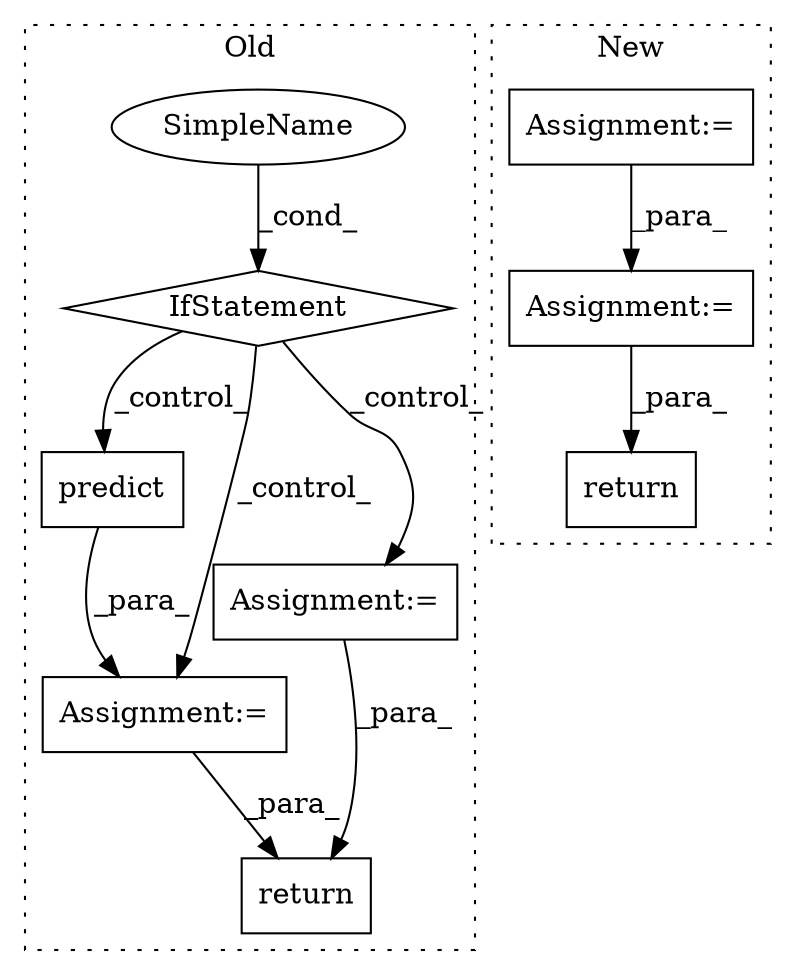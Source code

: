 digraph G {
subgraph cluster0 {
1 [label="predict" a="32" s="6466" l="9" shape="box"];
3 [label="return" a="41" s="6747" l="7" shape="box"];
6 [label="Assignment:=" a="7" s="6521" l="1" shape="box"];
7 [label="IfStatement" a="25" s="6227,6243" l="4,2" shape="diamond"];
8 [label="SimpleName" a="42" s="" l="" shape="ellipse"];
9 [label="Assignment:=" a="7" s="6465" l="1" shape="box"];
label = "Old";
style="dotted";
}
subgraph cluster1 {
2 [label="return" a="41" s="9952" l="7" shape="box"];
4 [label="Assignment:=" a="7" s="9903" l="1" shape="box"];
5 [label="Assignment:=" a="7" s="9867" l="1" shape="box"];
label = "New";
style="dotted";
}
1 -> 9 [label="_para_"];
4 -> 2 [label="_para_"];
5 -> 4 [label="_para_"];
6 -> 3 [label="_para_"];
7 -> 1 [label="_control_"];
7 -> 6 [label="_control_"];
7 -> 9 [label="_control_"];
8 -> 7 [label="_cond_"];
9 -> 3 [label="_para_"];
}